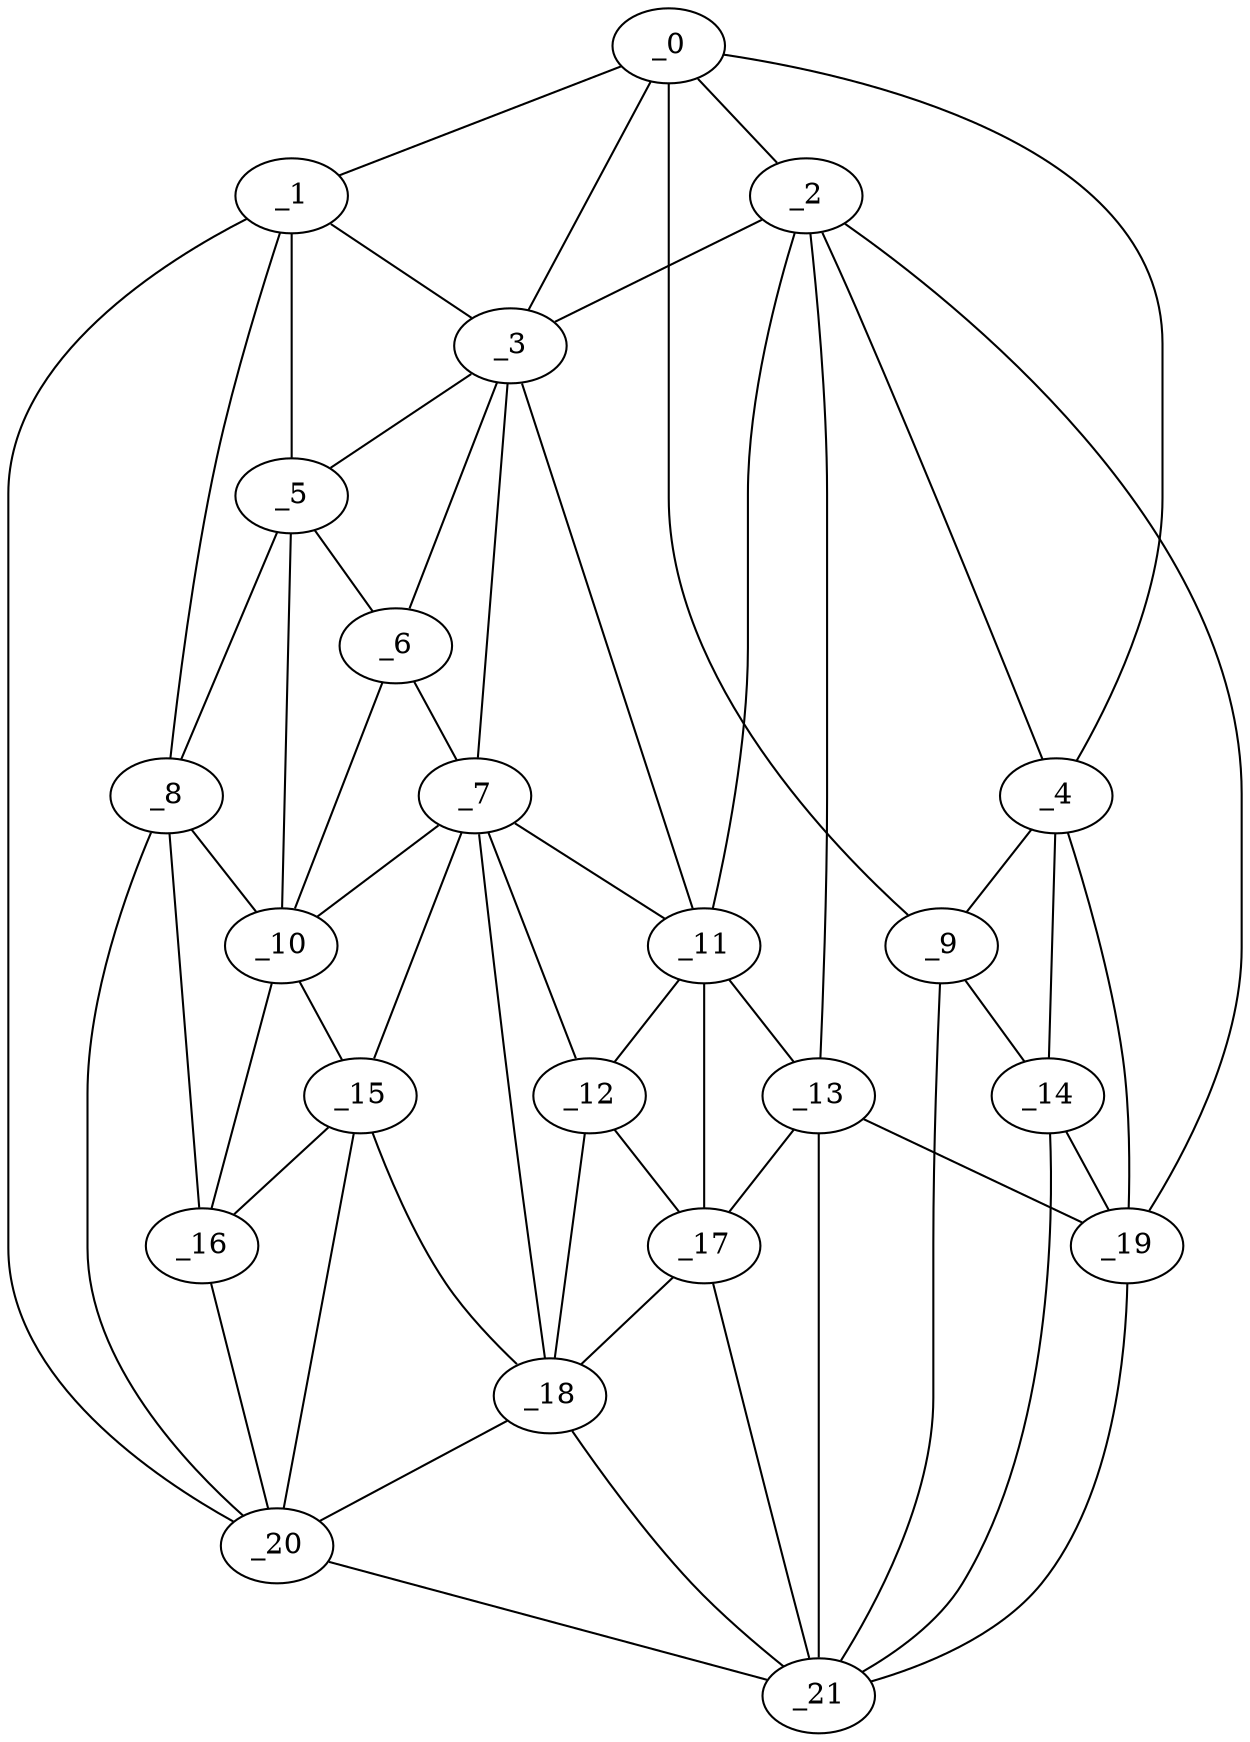 graph "obj33__175.gxl" {
	_0	 [x=41,
		y=54];
	_1	 [x=41,
		y=123];
	_0 -- _1	 [valence=1];
	_2	 [x=50,
		y=49];
	_0 -- _2	 [valence=2];
	_3	 [x=53,
		y=69];
	_0 -- _3	 [valence=2];
	_4	 [x=55,
		y=36];
	_0 -- _4	 [valence=2];
	_9	 [x=66,
		y=2];
	_0 -- _9	 [valence=1];
	_1 -- _3	 [valence=2];
	_5	 [x=59,
		y=103];
	_1 -- _5	 [valence=2];
	_8	 [x=65,
		y=110];
	_1 -- _8	 [valence=1];
	_20	 [x=86,
		y=123];
	_1 -- _20	 [valence=1];
	_2 -- _3	 [valence=2];
	_2 -- _4	 [valence=2];
	_11	 [x=69,
		y=73];
	_2 -- _11	 [valence=1];
	_13	 [x=75,
		y=70];
	_2 -- _13	 [valence=2];
	_19	 [x=80,
		y=49];
	_2 -- _19	 [valence=1];
	_3 -- _5	 [valence=2];
	_6	 [x=63,
		y=96];
	_3 -- _6	 [valence=1];
	_7	 [x=65,
		y=89];
	_3 -- _7	 [valence=1];
	_3 -- _11	 [valence=1];
	_4 -- _9	 [valence=1];
	_14	 [x=76,
		y=36];
	_4 -- _14	 [valence=2];
	_4 -- _19	 [valence=2];
	_5 -- _6	 [valence=2];
	_5 -- _8	 [valence=2];
	_10	 [x=66,
		y=100];
	_5 -- _10	 [valence=1];
	_6 -- _7	 [valence=1];
	_6 -- _10	 [valence=2];
	_7 -- _10	 [valence=2];
	_7 -- _11	 [valence=2];
	_12	 [x=74,
		y=83];
	_7 -- _12	 [valence=2];
	_15	 [x=78,
		y=97];
	_7 -- _15	 [valence=1];
	_18	 [x=79,
		y=86];
	_7 -- _18	 [valence=2];
	_8 -- _10	 [valence=2];
	_16	 [x=78,
		y=108];
	_8 -- _16	 [valence=2];
	_8 -- _20	 [valence=2];
	_9 -- _14	 [valence=2];
	_21	 [x=90,
		y=55];
	_9 -- _21	 [valence=1];
	_10 -- _15	 [valence=2];
	_10 -- _16	 [valence=1];
	_11 -- _12	 [valence=2];
	_11 -- _13	 [valence=2];
	_17	 [x=79,
		y=78];
	_11 -- _17	 [valence=2];
	_12 -- _17	 [valence=2];
	_12 -- _18	 [valence=2];
	_13 -- _17	 [valence=2];
	_13 -- _19	 [valence=1];
	_13 -- _21	 [valence=2];
	_14 -- _19	 [valence=1];
	_14 -- _21	 [valence=1];
	_15 -- _16	 [valence=2];
	_15 -- _18	 [valence=2];
	_15 -- _20	 [valence=2];
	_16 -- _20	 [valence=1];
	_17 -- _18	 [valence=1];
	_17 -- _21	 [valence=2];
	_18 -- _20	 [valence=2];
	_18 -- _21	 [valence=1];
	_19 -- _21	 [valence=2];
	_20 -- _21	 [valence=1];
}
